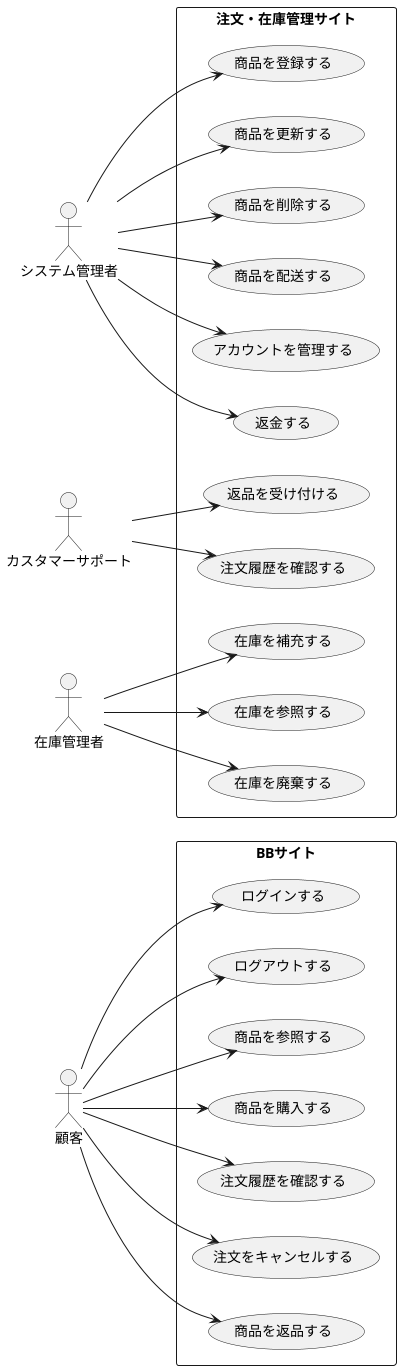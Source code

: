 @startuml BB注文管理システムユースケース図
left to right direction
actor 顧客 as U

actor システム管理者 as M

actor カスタマーサポート as CS

actor 在庫管理者 as SM


rectangle BBサイト {
  usecase "ログインする" as UC1
  usecase "ログアウトする" as UC2
  usecase "商品を参照する" as UC3
  usecase "商品を購入する" as UC4
  usecase "注文履歴を確認する" as UC5
  usecase "注文をキャンセルする" as UC6
  usecase "商品を返品する" as UC7
}

rectangle 注文・在庫管理サイト {
  usecase "商品を登録する" as UC8
  usecase "商品を更新する" as UC9
  usecase "商品を削除する" as UC10
  usecase "商品を配送する" as UC11
  usecase "アカウントを管理する" as UC12
  usecase "返金する" as UC13
  usecase "返品を受け付ける" as UC14
  usecase "注文履歴を確認する" as UC15
  usecase "在庫を補充する" as UC16
  usecase "在庫を参照する" as UC17
  usecase "在庫を廃棄する" as UC18
}

U --> UC1
U --> UC2
U --> UC3
U --> UC4
U --> UC5
U --> UC6
U --> UC7

M --> UC8
M --> UC9
M --> UC10
M --> UC11
M --> UC12
M --> UC13

CS --> UC14
CS --> UC15

SM --> UC16
SM --> UC17
SM --> UC18
@enduml

